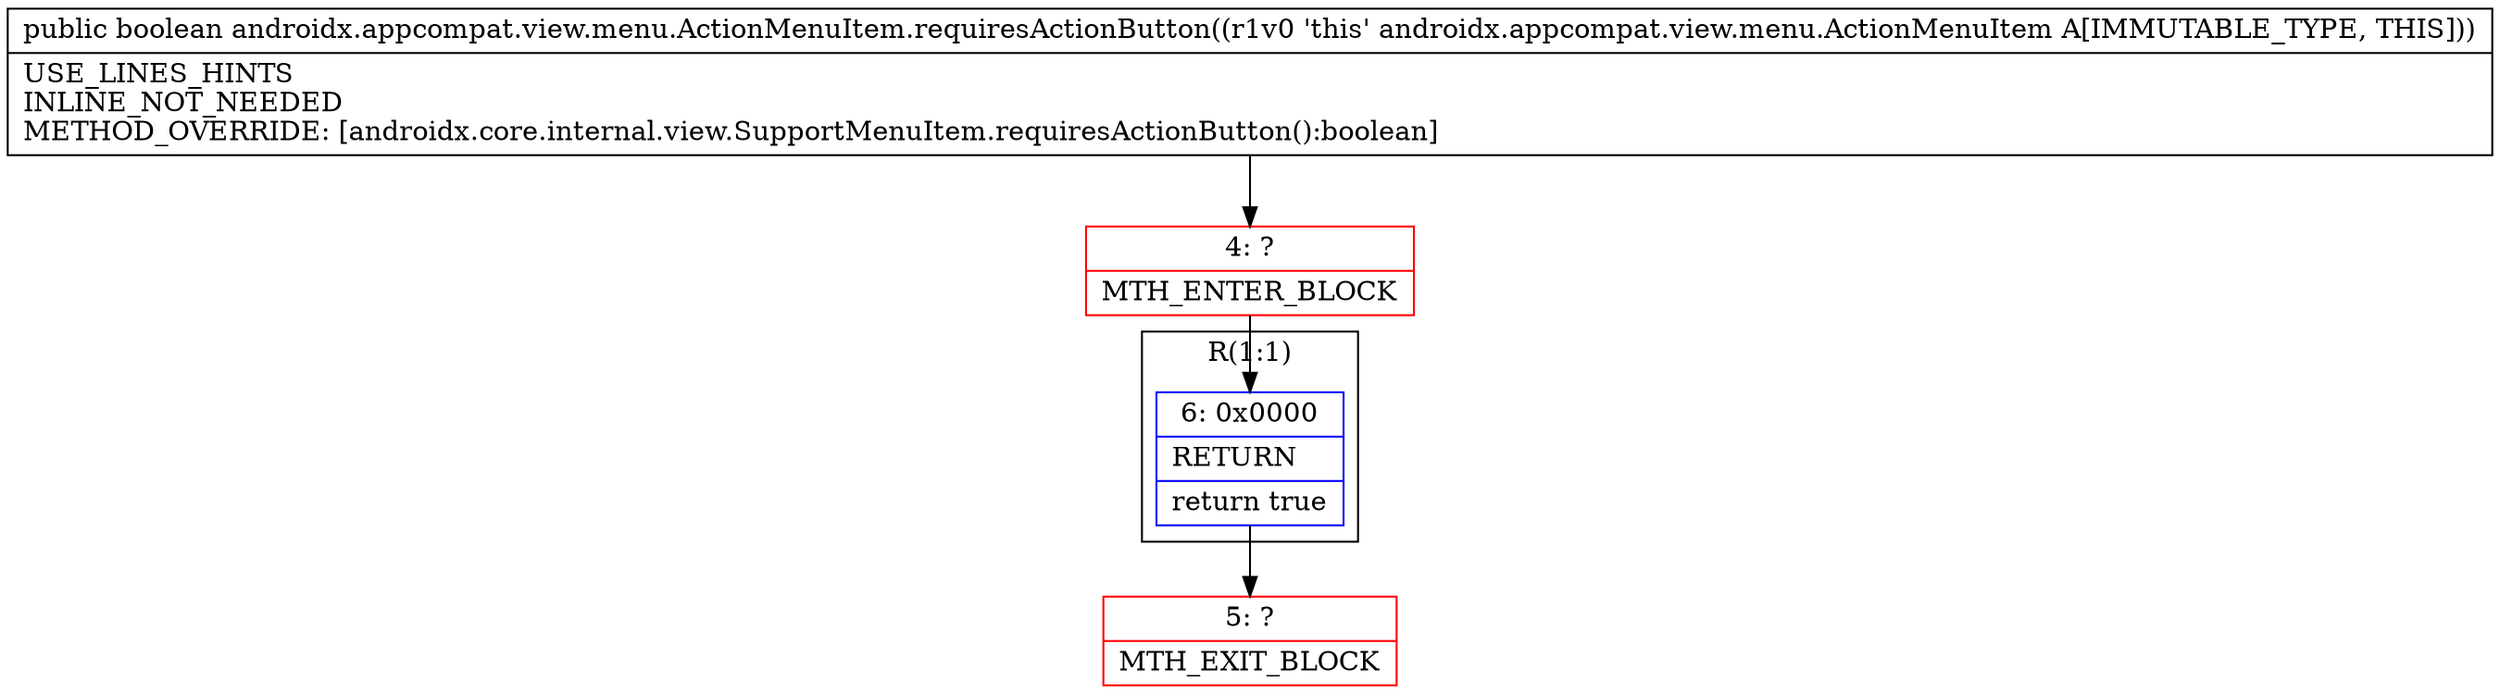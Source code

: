 digraph "CFG forandroidx.appcompat.view.menu.ActionMenuItem.requiresActionButton()Z" {
subgraph cluster_Region_358200410 {
label = "R(1:1)";
node [shape=record,color=blue];
Node_6 [shape=record,label="{6\:\ 0x0000|RETURN\l|return true\l}"];
}
Node_4 [shape=record,color=red,label="{4\:\ ?|MTH_ENTER_BLOCK\l}"];
Node_5 [shape=record,color=red,label="{5\:\ ?|MTH_EXIT_BLOCK\l}"];
MethodNode[shape=record,label="{public boolean androidx.appcompat.view.menu.ActionMenuItem.requiresActionButton((r1v0 'this' androidx.appcompat.view.menu.ActionMenuItem A[IMMUTABLE_TYPE, THIS]))  | USE_LINES_HINTS\lINLINE_NOT_NEEDED\lMETHOD_OVERRIDE: [androidx.core.internal.view.SupportMenuItem.requiresActionButton():boolean]\l}"];
MethodNode -> Node_4;Node_6 -> Node_5;
Node_4 -> Node_6;
}

